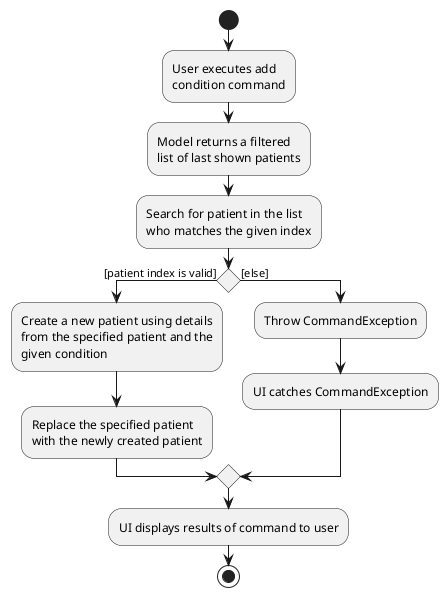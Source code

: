 @startuml
start
:User executes add
condition command;

:Model returns a filtered
list of last shown patients;

:Search for patient in the list
who matches the given index;
'Since the beta syntax does not support placing the condition outside the
'diamond we place it as the true branch instead.

if () then ([patient index is valid])
    :Create a new patient using details
    from the specified patient and the
    given condition;
    :Replace the specified patient\nwith the newly created patient;
else ([else])
    :Throw CommandException;
    :UI catches CommandException;
endif
:UI displays results of command to user;
stop
@enduml
